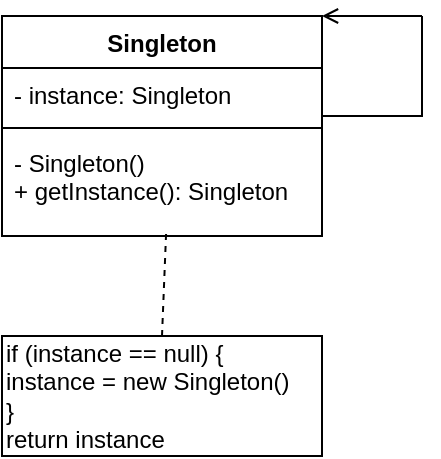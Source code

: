 <mxfile version="22.1.22" type="embed">
  <diagram name="Сторінка-1" id="FogrYxAFKV1I1kipqGPj">
    <mxGraphModel dx="930" dy="448" grid="1" gridSize="10" guides="1" tooltips="1" connect="1" arrows="1" fold="1" page="1" pageScale="1" pageWidth="827" pageHeight="1169" math="0" shadow="0">
      <root>
        <mxCell id="0" />
        <mxCell id="1" parent="0" />
        <mxCell id="eXdxlZ6zFoeNNuoNX5Hl-12" style="edgeStyle=none;rounded=0;orthogonalLoop=1;jettySize=auto;html=1;exitX=1;exitY=0;exitDx=0;exitDy=0;startArrow=open;startFill=0;endArrow=none;endFill=0;" parent="1" source="eXdxlZ6zFoeNNuoNX5Hl-1" edge="1">
          <mxGeometry relative="1" as="geometry">
            <mxPoint x="530" y="80" as="targetPoint" />
          </mxGeometry>
        </mxCell>
        <mxCell id="eXdxlZ6zFoeNNuoNX5Hl-1" value="Singleton" style="swimlane;fontStyle=1;align=center;verticalAlign=top;childLayout=stackLayout;horizontal=1;startSize=26;horizontalStack=0;resizeParent=1;resizeParentMax=0;resizeLast=0;collapsible=1;marginBottom=0;whiteSpace=wrap;html=1;" parent="1" vertex="1">
          <mxGeometry x="320" y="80" width="160" height="110" as="geometry" />
        </mxCell>
        <mxCell id="eXdxlZ6zFoeNNuoNX5Hl-2" value="- instance: Singleton" style="text;strokeColor=none;fillColor=none;align=left;verticalAlign=top;spacingLeft=4;spacingRight=4;overflow=hidden;rotatable=0;points=[[0,0.5],[1,0.5]];portConstraint=eastwest;whiteSpace=wrap;html=1;" parent="eXdxlZ6zFoeNNuoNX5Hl-1" vertex="1">
          <mxGeometry y="26" width="160" height="26" as="geometry" />
        </mxCell>
        <mxCell id="eXdxlZ6zFoeNNuoNX5Hl-3" value="" style="line;strokeWidth=1;fillColor=none;align=left;verticalAlign=middle;spacingTop=-1;spacingLeft=3;spacingRight=3;rotatable=0;labelPosition=right;points=[];portConstraint=eastwest;strokeColor=inherit;" parent="eXdxlZ6zFoeNNuoNX5Hl-1" vertex="1">
          <mxGeometry y="52" width="160" height="8" as="geometry" />
        </mxCell>
        <mxCell id="eXdxlZ6zFoeNNuoNX5Hl-4" value="- Singleton()&lt;div&gt;+ getInstance(): Singleton&lt;/div&gt;" style="text;strokeColor=none;fillColor=none;align=left;verticalAlign=top;spacingLeft=4;spacingRight=4;overflow=hidden;rotatable=0;points=[[0,0.5],[1,0.5]];portConstraint=eastwest;whiteSpace=wrap;html=1;" parent="eXdxlZ6zFoeNNuoNX5Hl-1" vertex="1">
          <mxGeometry y="60" width="160" height="50" as="geometry" />
        </mxCell>
        <mxCell id="eXdxlZ6zFoeNNuoNX5Hl-6" value="" style="edgeStyle=segmentEdgeStyle;endArrow=none;html=1;curved=0;rounded=0;endSize=8;startSize=8;endFill=0;" parent="1" edge="1">
          <mxGeometry width="50" height="50" relative="1" as="geometry">
            <mxPoint x="480" y="130" as="sourcePoint" />
            <mxPoint x="530" y="80" as="targetPoint" />
          </mxGeometry>
        </mxCell>
        <mxCell id="eXdxlZ6zFoeNNuoNX5Hl-13" value="if (instance == null) {&lt;div&gt;instance = new Singleton()&lt;/div&gt;&lt;div&gt;}&lt;/div&gt;&lt;div&gt;return instance&lt;/div&gt;" style="html=1;whiteSpace=wrap;align=left;" parent="1" vertex="1">
          <mxGeometry x="320" y="240" width="160" height="60" as="geometry" />
        </mxCell>
        <mxCell id="eXdxlZ6zFoeNNuoNX5Hl-16" style="edgeStyle=none;rounded=0;orthogonalLoop=1;jettySize=auto;html=1;exitX=0.5;exitY=0;exitDx=0;exitDy=0;entryX=0.513;entryY=0.96;entryDx=0;entryDy=0;entryPerimeter=0;endArrow=none;endFill=0;dashed=1;" parent="1" source="eXdxlZ6zFoeNNuoNX5Hl-13" target="eXdxlZ6zFoeNNuoNX5Hl-4" edge="1">
          <mxGeometry relative="1" as="geometry" />
        </mxCell>
      </root>
    </mxGraphModel>
  </diagram>
</mxfile>

